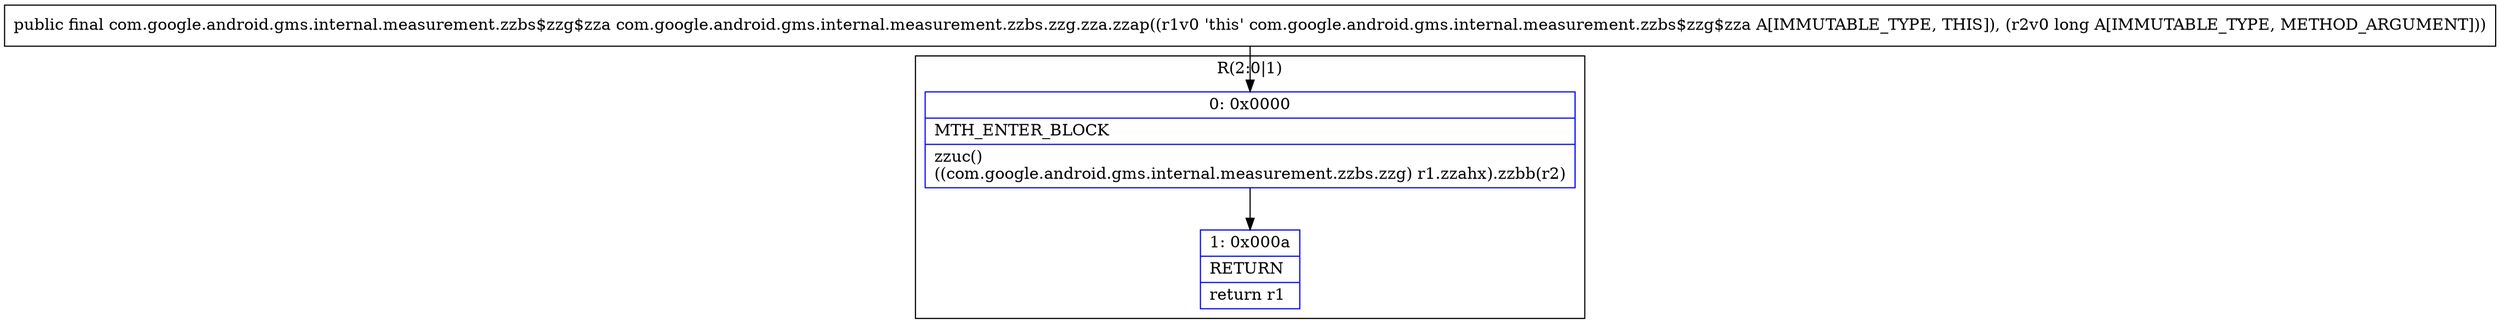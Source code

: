 digraph "CFG forcom.google.android.gms.internal.measurement.zzbs.zzg.zza.zzap(J)Lcom\/google\/android\/gms\/internal\/measurement\/zzbs$zzg$zza;" {
subgraph cluster_Region_1148579576 {
label = "R(2:0|1)";
node [shape=record,color=blue];
Node_0 [shape=record,label="{0\:\ 0x0000|MTH_ENTER_BLOCK\l|zzuc()\l((com.google.android.gms.internal.measurement.zzbs.zzg) r1.zzahx).zzbb(r2)\l}"];
Node_1 [shape=record,label="{1\:\ 0x000a|RETURN\l|return r1\l}"];
}
MethodNode[shape=record,label="{public final com.google.android.gms.internal.measurement.zzbs$zzg$zza com.google.android.gms.internal.measurement.zzbs.zzg.zza.zzap((r1v0 'this' com.google.android.gms.internal.measurement.zzbs$zzg$zza A[IMMUTABLE_TYPE, THIS]), (r2v0 long A[IMMUTABLE_TYPE, METHOD_ARGUMENT])) }"];
MethodNode -> Node_0;
Node_0 -> Node_1;
}

